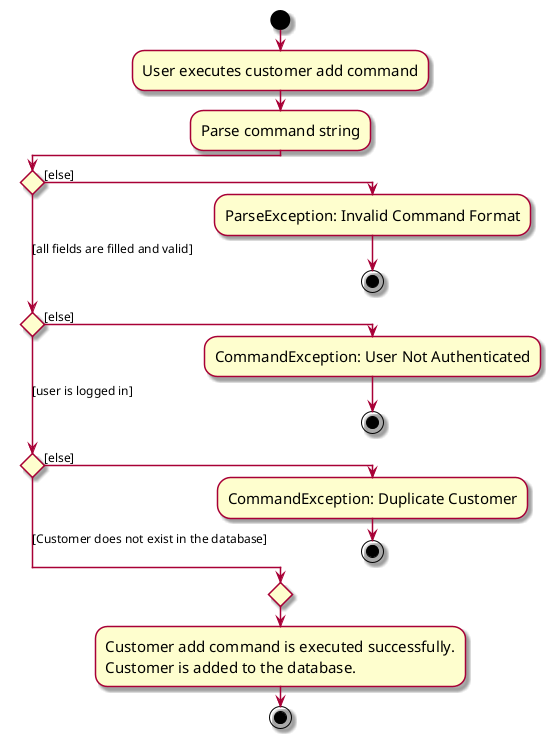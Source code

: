 @startuml
skin rose
skinparam ActivityFontSize 15
skinparam ArrowFontSize 12
!pragma useVerticalIf on
start
:User executes customer add command;
:Parse command string;

if () then ([else])
    :ParseException: Invalid Command Format;
    stop
([all fields are filled and valid]) elseif () then ([else])
    :CommandException: User Not Authenticated;
    stop
([user is logged in]) elseif () then ([else])
    :CommandException: Duplicate Customer;
    stop
else ([Customer does not exist in the database])

endif
:Customer add command is executed successfully.
Customer is added to the database.;

stop
@enduml
